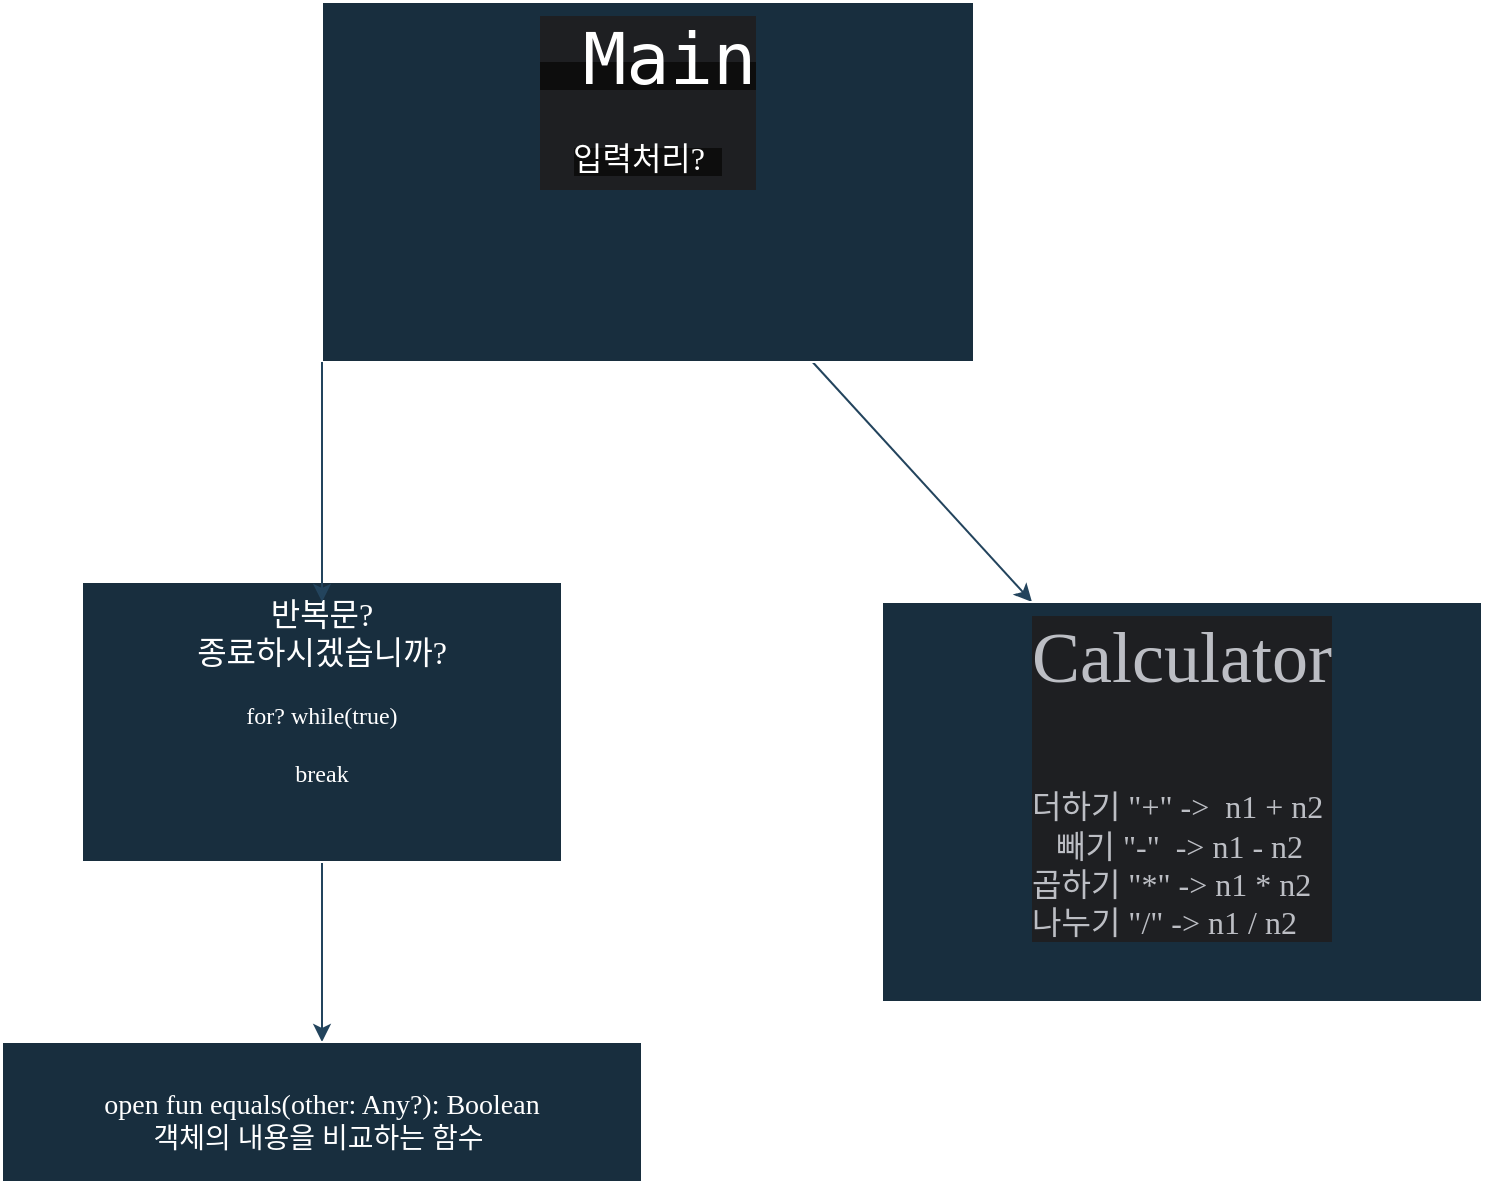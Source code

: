<mxfile version="24.2.8" type="github">
  <diagram id="C5RBs43oDa-KdzZeNtuy" name="Page-1">
    <mxGraphModel dx="1009" dy="1946" grid="1" gridSize="10" guides="1" tooltips="1" connect="1" arrows="1" fold="1" page="1" pageScale="1" pageWidth="827" pageHeight="1169" math="0" shadow="0">
      <root>
        <mxCell id="WIyWlLk6GJQsqaUBKTNV-0" />
        <mxCell id="WIyWlLk6GJQsqaUBKTNV-1" parent="WIyWlLk6GJQsqaUBKTNV-0" />
        <mxCell id="qd3GRjW1oIhmHpay5RaV-17" style="edgeStyle=none;rounded=0;orthogonalLoop=1;jettySize=auto;html=1;entryX=0.25;entryY=0;entryDx=0;entryDy=0;strokeColor=#23445D;" edge="1" parent="WIyWlLk6GJQsqaUBKTNV-1" source="qd3GRjW1oIhmHpay5RaV-0" target="qd3GRjW1oIhmHpay5RaV-8">
          <mxGeometry relative="1" as="geometry" />
        </mxCell>
        <mxCell id="qd3GRjW1oIhmHpay5RaV-0" value="&lt;div style=&quot;background-color:#1e1f22;color:#bcbec4&quot;&gt;&lt;div style=&quot;&quot;&gt;&lt;span style=&quot;color: rgb(255, 255, 255); text-align: left; white-space: pre; background-color: rgb(13, 13, 13);&quot;&gt;&lt;font style=&quot;font-size: 36px;&quot;&gt;&lt;font face=&quot;Söhne Mono, Monaco, Andale Mono, Ubuntu Mono, monospace&quot;&gt; Main&lt;/font&gt;&lt;/font&gt;&lt;/span&gt;&lt;/div&gt;&lt;div style=&quot;&quot;&gt;&lt;span style=&quot;color: rgb(255, 255, 255); text-align: left; white-space: pre; background-color: rgb(13, 13, 13);&quot;&gt;&lt;font style=&quot;&quot;&gt;&lt;font style=&quot;&quot; face=&quot;Comic Sans MS&quot;&gt;&lt;font size=&quot;3&quot;&gt;입력처리?&lt;/font&gt;&lt;span style=&quot;font-size: 36px;&quot;&gt; &lt;/span&gt;&lt;/font&gt;&lt;/font&gt;&lt;/span&gt;&lt;br&gt;&lt;/div&gt;&lt;/div&gt;" style="whiteSpace=wrap;html=1;fillColor=#182E3E;strokeColor=#FFFFFF;align=center;labelBackgroundColor=none;fontColor=#FFFFFF;fontFamily=Comic Sans MS;verticalAlign=top;strokeWidth=1;" vertex="1" parent="WIyWlLk6GJQsqaUBKTNV-1">
          <mxGeometry x="190" y="-30" width="326" height="180" as="geometry" />
        </mxCell>
        <mxCell id="qd3GRjW1oIhmHpay5RaV-8" value="&lt;div style=&quot;background-color:#1e1f22;color:#bcbec4&quot;&gt;&lt;div style=&quot;&quot;&gt;&lt;font style=&quot;font-size: 36px;&quot;&gt;Calculator&lt;/font&gt;&lt;/div&gt;&lt;div style=&quot;&quot;&gt;&lt;font style=&quot;font-size: 36px;&quot;&gt;&lt;br&gt;&lt;/font&gt;&lt;/div&gt;&lt;div style=&quot;text-align: left;&quot;&gt;&lt;font size=&quot;3&quot;&gt;더하기 &quot;+&quot; -&amp;gt;&amp;nbsp; n1 + n2&lt;/font&gt;&lt;/div&gt;&lt;div style=&quot;text-align: left;&quot;&gt;&lt;font size=&quot;3&quot;&gt;&amp;nbsp; &amp;nbsp;빼기 &quot;-&quot;&amp;nbsp; -&amp;gt; n1 - n2&lt;/font&gt;&lt;/div&gt;&lt;div style=&quot;text-align: left;&quot;&gt;&lt;font size=&quot;3&quot;&gt;곱하기 &quot;*&quot; -&amp;gt; n1 * n2&lt;/font&gt;&lt;/div&gt;&lt;div style=&quot;text-align: left;&quot;&gt;&lt;font size=&quot;3&quot;&gt;나누기 &quot;/&quot; -&amp;gt; n1 / n2&lt;/font&gt;&lt;/div&gt;&lt;/div&gt;" style="whiteSpace=wrap;html=1;fillColor=#182E3E;strokeColor=#FFFFFF;align=center;labelBackgroundColor=none;fontColor=#FFFFFF;fontFamily=Comic Sans MS;verticalAlign=top;strokeWidth=1;" vertex="1" parent="WIyWlLk6GJQsqaUBKTNV-1">
          <mxGeometry x="470" y="270" width="300" height="200" as="geometry" />
        </mxCell>
        <mxCell id="qd3GRjW1oIhmHpay5RaV-18" style="edgeStyle=none;rounded=0;orthogonalLoop=1;jettySize=auto;html=1;exitX=0.5;exitY=1;exitDx=0;exitDy=0;entryX=0.5;entryY=0;entryDx=0;entryDy=0;strokeColor=#23445D;fontFamily=Comic Sans MS;" edge="1" parent="WIyWlLk6GJQsqaUBKTNV-1" source="qd3GRjW1oIhmHpay5RaV-9" target="qd3GRjW1oIhmHpay5RaV-10">
          <mxGeometry relative="1" as="geometry" />
        </mxCell>
        <mxCell id="qd3GRjW1oIhmHpay5RaV-9" value="&lt;div&gt;&lt;span style=&quot;font-size: medium; background-color: initial;&quot;&gt;반복문?&lt;/span&gt;&lt;br&gt;&lt;/div&gt;&lt;div&gt;&lt;font size=&quot;3&quot;&gt;종료하시겠습니까?&lt;/font&gt;&lt;/div&gt;&lt;div&gt;&lt;br&gt;&lt;/div&gt;&lt;div&gt;for? while(true)&lt;/div&gt;&lt;div&gt;&lt;br&gt;&lt;/div&gt;&lt;div&gt;break&lt;/div&gt;" style="whiteSpace=wrap;html=1;fillColor=#182E3E;strokeColor=#FFFFFF;align=center;labelBackgroundColor=none;fontColor=#FFFFFF;fontFamily=Comic Sans MS;verticalAlign=top;strokeWidth=1;" vertex="1" parent="WIyWlLk6GJQsqaUBKTNV-1">
          <mxGeometry x="70" y="260" width="240" height="140" as="geometry" />
        </mxCell>
        <mxCell id="qd3GRjW1oIhmHpay5RaV-10" value="&lt;div&gt;&lt;font style=&quot;font-size: 14px;&quot;&gt;&lt;br&gt;&lt;/font&gt;&lt;/div&gt;&lt;div&gt;&lt;font style=&quot;font-size: 14px;&quot;&gt;open fun equals(other: Any?): Boolean&lt;/font&gt;&lt;br&gt;&lt;/div&gt;&lt;div&gt;&lt;font style=&quot;font-size: 14px;&quot;&gt;객체의 내용을 비교하는 함수&amp;nbsp;&lt;/font&gt;&lt;/div&gt;" style="whiteSpace=wrap;html=1;fillColor=#182E3E;strokeColor=#FFFFFF;align=center;labelBackgroundColor=none;fontColor=#FFFFFF;fontFamily=Comic Sans MS;verticalAlign=top;strokeWidth=1;" vertex="1" parent="WIyWlLk6GJQsqaUBKTNV-1">
          <mxGeometry x="30" y="490" width="320" height="70" as="geometry" />
        </mxCell>
        <mxCell id="qd3GRjW1oIhmHpay5RaV-12" style="edgeStyle=none;rounded=0;orthogonalLoop=1;jettySize=auto;html=1;exitX=1;exitY=1;exitDx=0;exitDy=0;strokeColor=#23445D;fontFamily=Comic Sans MS;" edge="1" parent="WIyWlLk6GJQsqaUBKTNV-1" source="qd3GRjW1oIhmHpay5RaV-10" target="qd3GRjW1oIhmHpay5RaV-10">
          <mxGeometry relative="1" as="geometry" />
        </mxCell>
        <mxCell id="qd3GRjW1oIhmHpay5RaV-13" style="edgeStyle=none;rounded=0;orthogonalLoop=1;jettySize=auto;html=1;exitX=0.5;exitY=1;exitDx=0;exitDy=0;strokeColor=#23445D;fontFamily=Comic Sans MS;" edge="1" parent="WIyWlLk6GJQsqaUBKTNV-1" source="qd3GRjW1oIhmHpay5RaV-10" target="qd3GRjW1oIhmHpay5RaV-10">
          <mxGeometry relative="1" as="geometry" />
        </mxCell>
        <mxCell id="qd3GRjW1oIhmHpay5RaV-19" style="edgeStyle=none;rounded=0;orthogonalLoop=1;jettySize=auto;html=1;exitX=0;exitY=1;exitDx=0;exitDy=0;entryX=0.5;entryY=0.071;entryDx=0;entryDy=0;entryPerimeter=0;strokeColor=#23445D;fontFamily=Comic Sans MS;" edge="1" parent="WIyWlLk6GJQsqaUBKTNV-1" source="qd3GRjW1oIhmHpay5RaV-0" target="qd3GRjW1oIhmHpay5RaV-9">
          <mxGeometry relative="1" as="geometry" />
        </mxCell>
      </root>
    </mxGraphModel>
  </diagram>
</mxfile>

